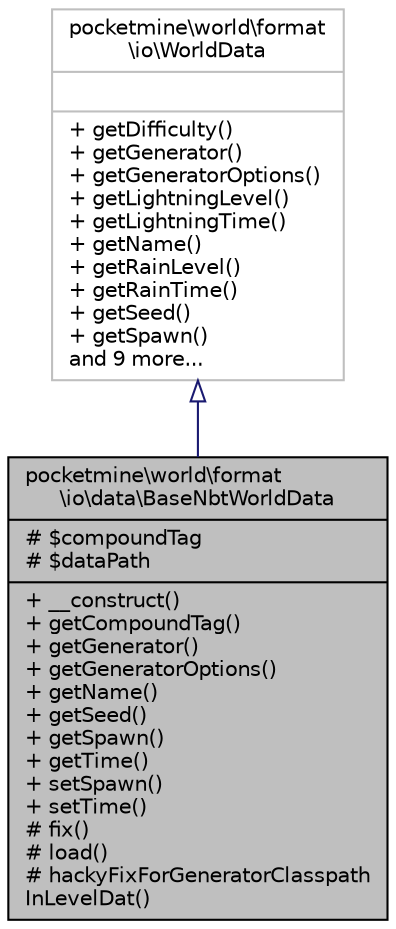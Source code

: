 digraph "pocketmine\world\format\io\data\BaseNbtWorldData"
{
 // INTERACTIVE_SVG=YES
 // LATEX_PDF_SIZE
  edge [fontname="Helvetica",fontsize="10",labelfontname="Helvetica",labelfontsize="10"];
  node [fontname="Helvetica",fontsize="10",shape=record];
  Node1 [label="{pocketmine\\world\\format\l\\io\\data\\BaseNbtWorldData\n|# $compoundTag\l# $dataPath\l|+ __construct()\l+ getCompoundTag()\l+ getGenerator()\l+ getGeneratorOptions()\l+ getName()\l+ getSeed()\l+ getSpawn()\l+ getTime()\l+ setSpawn()\l+ setTime()\l# fix()\l# load()\l# hackyFixForGeneratorClasspath\lInLevelDat()\l}",height=0.2,width=0.4,color="black", fillcolor="grey75", style="filled", fontcolor="black",tooltip=" "];
  Node2 -> Node1 [dir="back",color="midnightblue",fontsize="10",style="solid",arrowtail="onormal",fontname="Helvetica"];
  Node2 [label="{pocketmine\\world\\format\l\\io\\WorldData\n||+ getDifficulty()\l+ getGenerator()\l+ getGeneratorOptions()\l+ getLightningLevel()\l+ getLightningTime()\l+ getName()\l+ getRainLevel()\l+ getRainTime()\l+ getSeed()\l+ getSpawn()\land 9 more...\l}",height=0.2,width=0.4,color="grey75", fillcolor="white", style="filled",URL="$d7/d4e/interfacepocketmine_1_1world_1_1format_1_1io_1_1_world_data.html",tooltip=" "];
}
